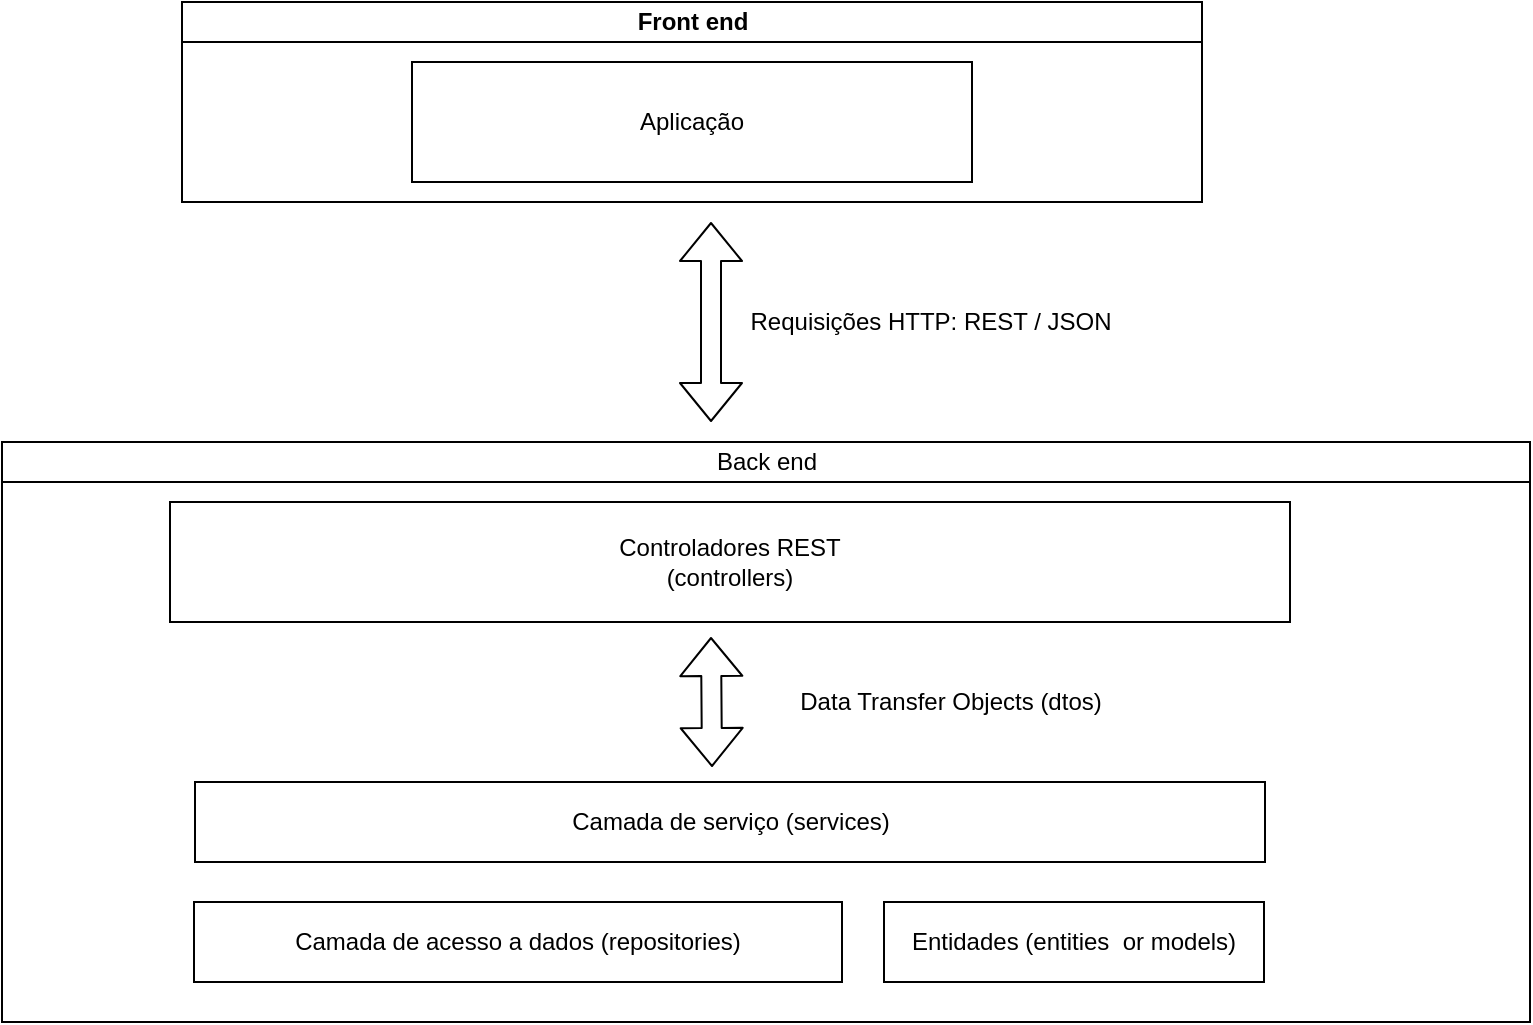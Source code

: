 <mxfile version="14.9.6" type="device"><diagram id="prtHgNgQTEPvFCAcTncT" name="Page-1"><mxGraphModel dx="852" dy="494" grid="1" gridSize="10" guides="1" tooltips="1" connect="1" arrows="1" fold="1" page="1" pageScale="1" pageWidth="827" pageHeight="1169" math="0" shadow="0"><root><mxCell id="0"/><mxCell id="1" parent="0"/><mxCell id="dNxyNK7c78bLwvsdeMH5-11" value="Back end" style="swimlane;html=1;startSize=20;horizontal=1;containerType=tree;glass=0;fontStyle=0" parent="1" vertex="1"><mxGeometry x="50" y="240" width="764" height="290" as="geometry"><mxRectangle x="40" y="170" width="80" height="20" as="alternateBounds"/></mxGeometry></mxCell><mxCell id="H5o-s4Dw873wgM3RnlsM-8" value="Controladores REST&lt;br&gt;(controllers)" style="whiteSpace=wrap;html=1;" parent="dNxyNK7c78bLwvsdeMH5-11" vertex="1"><mxGeometry x="84" y="30" width="560" height="60" as="geometry"/></mxCell><mxCell id="H5o-s4Dw873wgM3RnlsM-9" value="" style="shape=flexArrow;endArrow=classic;startArrow=classic;html=1;" parent="dNxyNK7c78bLwvsdeMH5-11" edge="1"><mxGeometry width="100" height="100" relative="1" as="geometry"><mxPoint x="355" y="162.5" as="sourcePoint"/><mxPoint x="354.5" y="97.5" as="targetPoint"/></mxGeometry></mxCell><mxCell id="H5o-s4Dw873wgM3RnlsM-10" value="Data Transfer Objects (dtos)" style="text;html=1;align=center;verticalAlign=middle;resizable=0;points=[];autosize=1;strokeColor=none;" parent="dNxyNK7c78bLwvsdeMH5-11" vertex="1"><mxGeometry x="389" y="120" width="170" height="20" as="geometry"/></mxCell><mxCell id="H5o-s4Dw873wgM3RnlsM-11" value="Camada de serviço (services)" style="whiteSpace=wrap;html=1;" parent="dNxyNK7c78bLwvsdeMH5-11" vertex="1"><mxGeometry x="96.5" y="170" width="535" height="40" as="geometry"/></mxCell><mxCell id="H5o-s4Dw873wgM3RnlsM-17" value="Camada de acesso a dados (repositories)" style="whiteSpace=wrap;html=1;" parent="dNxyNK7c78bLwvsdeMH5-11" vertex="1"><mxGeometry x="96" y="230" width="324" height="40" as="geometry"/></mxCell><mxCell id="H5o-s4Dw873wgM3RnlsM-24" value="Entidades (entities&amp;nbsp; or models)" style="whiteSpace=wrap;html=1;" parent="dNxyNK7c78bLwvsdeMH5-11" vertex="1"><mxGeometry x="441" y="230" width="190" height="40" as="geometry"/></mxCell><mxCell id="H5o-s4Dw873wgM3RnlsM-3" value="Front end" style="swimlane;html=1;startSize=20;horizontal=1;containerType=tree;glass=0;" parent="1" vertex="1"><mxGeometry x="140" y="20" width="510" height="100" as="geometry"><mxRectangle x="40" y="170" width="80" height="20" as="alternateBounds"/></mxGeometry></mxCell><mxCell id="H5o-s4Dw873wgM3RnlsM-4" value="Aplicação" style="whiteSpace=wrap;html=1;" parent="H5o-s4Dw873wgM3RnlsM-3" vertex="1"><mxGeometry x="115" y="30" width="280" height="60" as="geometry"/></mxCell><mxCell id="H5o-s4Dw873wgM3RnlsM-6" value="" style="shape=flexArrow;endArrow=classic;startArrow=classic;html=1;" parent="1" edge="1"><mxGeometry width="100" height="100" relative="1" as="geometry"><mxPoint x="404.5" y="230" as="sourcePoint"/><mxPoint x="404.5" y="130" as="targetPoint"/></mxGeometry></mxCell><mxCell id="H5o-s4Dw873wgM3RnlsM-7" value="Requisições HTTP: REST / JSON" style="text;html=1;align=center;verticalAlign=middle;resizable=0;points=[];autosize=1;strokeColor=none;" parent="1" vertex="1"><mxGeometry x="414" y="170" width="200" height="20" as="geometry"/></mxCell></root></mxGraphModel></diagram></mxfile>
